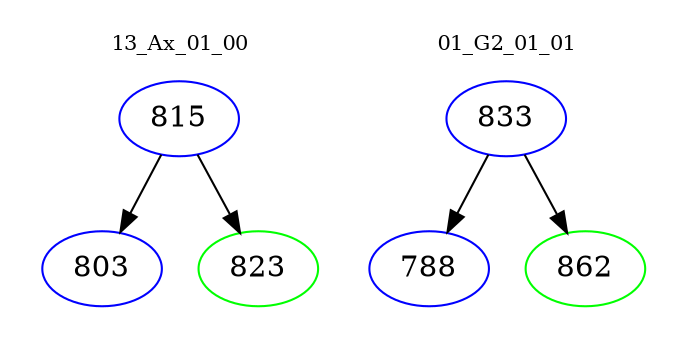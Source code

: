 digraph{
subgraph cluster_0 {
color = white
label = "13_Ax_01_00";
fontsize=10;
T0_815 [label="815", color="blue"]
T0_815 -> T0_803 [color="black"]
T0_803 [label="803", color="blue"]
T0_815 -> T0_823 [color="black"]
T0_823 [label="823", color="green"]
}
subgraph cluster_1 {
color = white
label = "01_G2_01_01";
fontsize=10;
T1_833 [label="833", color="blue"]
T1_833 -> T1_788 [color="black"]
T1_788 [label="788", color="blue"]
T1_833 -> T1_862 [color="black"]
T1_862 [label="862", color="green"]
}
}
